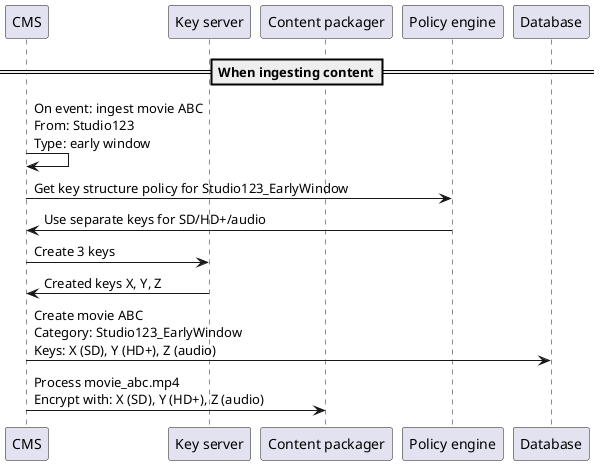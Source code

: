 @startuml

participant CMS
participant "Key server" as keys
participant "Content packager" as packager
participant "Policy engine" as policy
participant "Database" as db

==When ingesting content==

CMS -> CMS: On event: ingest movie ABC\nFrom: Studio123\nType: early window

CMS -> policy: Get key structure policy for Studio123_EarlyWindow
policy -> CMS: Use separate keys for SD/HD+/audio

CMS -> keys: Create 3 keys
keys -> CMS: Created keys X, Y, Z

CMS -> db: Create movie ABC\nCategory: Studio123_EarlyWindow\nKeys: X (SD), Y (HD+), Z (audio)
CMS -> packager: Process movie_abc.mp4\nEncrypt with: X (SD), Y (HD+), Z (audio)

@enduml
